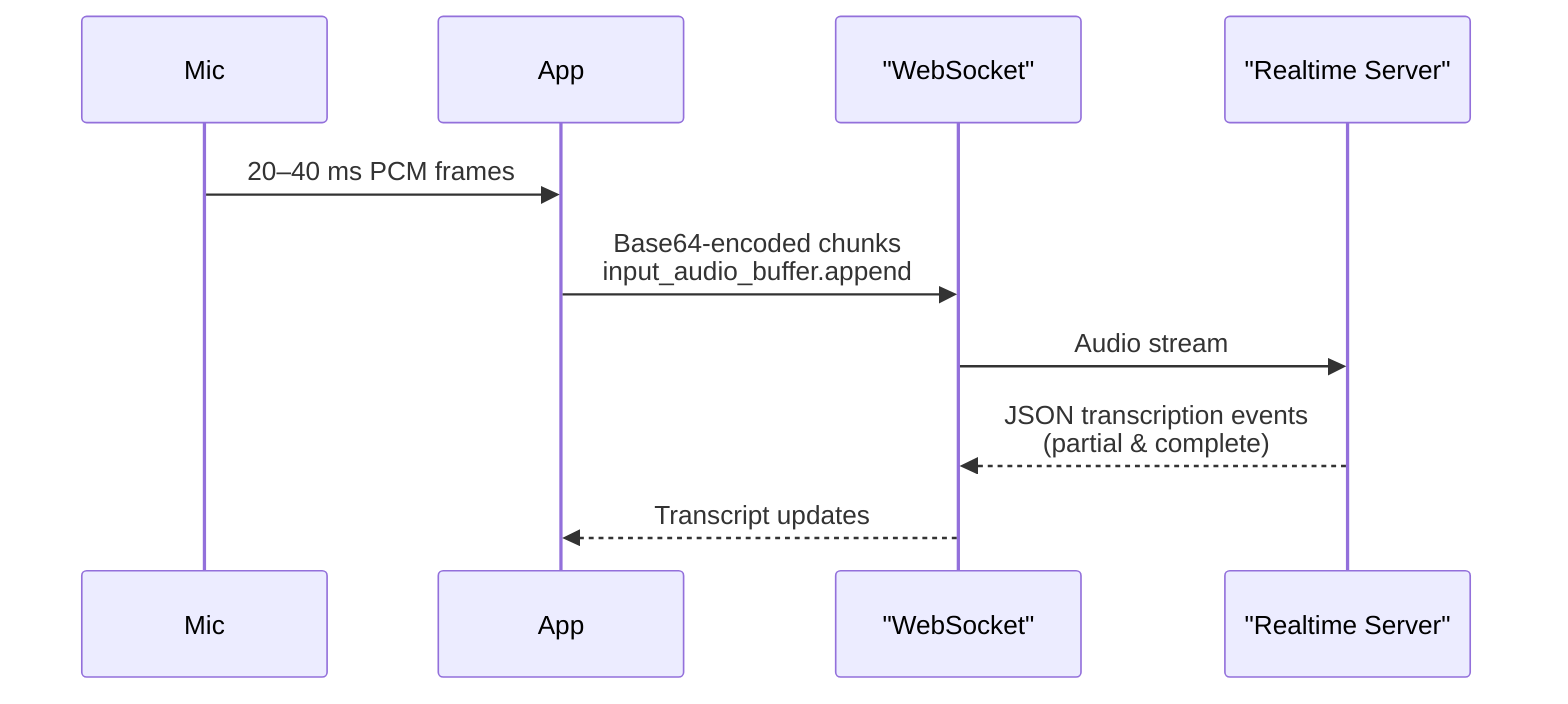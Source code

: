 sequenceDiagram
    participant Mic
    participant App
    participant WS as "WebSocket"
    participant OAI as "Realtime Server"

    Mic ->> App: 20–40 ms PCM frames
    App ->> WS: Base64-encoded chunks<br/>input_audio_buffer.append
    WS  ->> OAI: Audio stream
    OAI -->> WS: JSON transcription events<br/>(partial & complete)
    WS  -->> App: Transcript updates